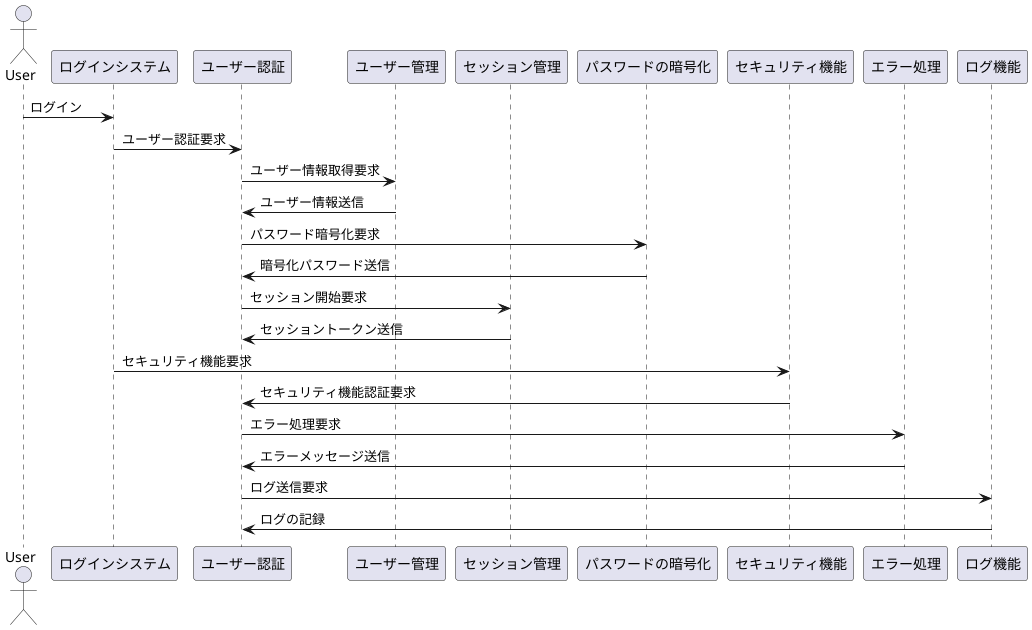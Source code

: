 @startuml
actor User
participant "ログインシステム" as login
participant "ユーザー認証" as auth
participant "ユーザー管理" as management
participant "セッション管理" as session
participant "パスワードの暗号化" as encryption
participant "セキュリティ機能" as security
participant "エラー処理" as error
participant "ログ機能" as logging

User -> login: ログイン
login -> auth: ユーザー認証要求
auth -> management: ユーザー情報取得要求
management -> auth: ユーザー情報送信
auth -> encryption: パスワード暗号化要求
encryption -> auth: 暗号化パスワード送信
auth -> session: セッション開始要求
session -> auth: セッショントークン送信
login -> security: セキュリティ機能要求
security -> auth: セキュリティ機能認証要求
auth -> error: エラー処理要求
error -> auth: エラーメッセージ送信
auth -> logging: ログ送信要求
logging -> auth: ログの記録

@enduml
